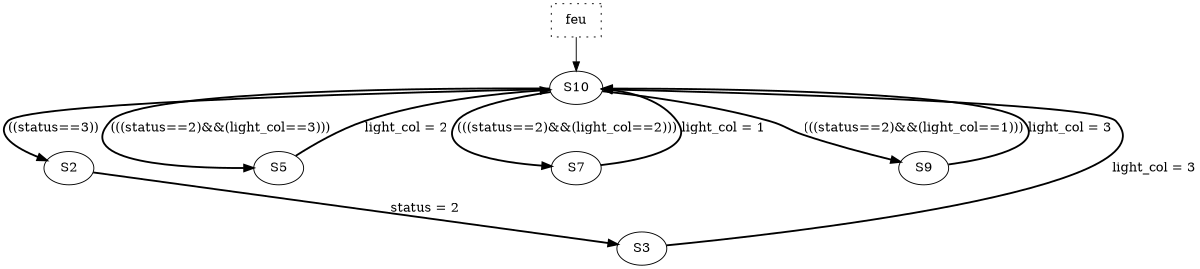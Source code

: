 digraph p_feu {
size="8,10";
  GT [shape=box,style=dotted,label="feu"];
  GT -> S10;
	S10 -> S2  [color=black,style=bold,label="((status==3))"];
	S10 -> S5  [color=black,style=bold,label="(((status==2)&&(light_col==3)))"];
	S10 -> S7  [color=black,style=bold,label="(((status==2)&&(light_col==2)))"];
	S10 -> S9  [color=black,style=bold,label="(((status==2)&&(light_col==1)))"];
	S2 -> S3  [color=black,style=bold,label="status = 2"];
	S3 -> S10  [color=black,style=bold,label="light_col = 3"];
	S5 -> S10  [color=black,style=bold,label="light_col = 2"];
	S7 -> S10  [color=black,style=bold,label="light_col = 1"];
	S9 -> S10  [color=black,style=bold,label="light_col = 3"];
}
digraph init {
size="8,10";
  GT [shape=box,style=dotted,label="init"];
  GT -> S1;
	S1 -> S2  [color=black,style=bold,label="status = 3"];
	S2 -> S3  [color=black,style=bold,label="light_col = 4"];
	S3 -> S0  [color=black,style=solid,label="-end-"];
  S3 [color=blue,style=bold,shape=box];
}
